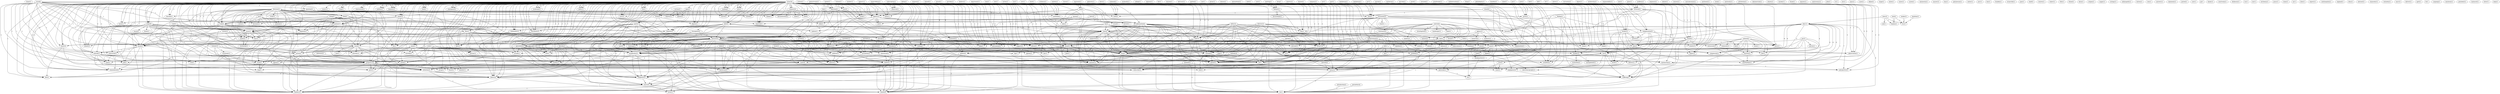 digraph G {
  home [ label="home(1)" ];
  decision [ label="decision(5)" ];
  put [ label="put(1)" ];
  someone [ label="someone(1)" ];
  study [ label="study(1)" ];
  cause [ label="cause(2)" ];
  week [ label="week(3)" ];
  becomes [ label="becomes(1)" ];
  protect [ label="protect(7)" ];
  death [ label="death(3)" ];
  notice [ label="notice(1)" ];
  owner [ label="owner(2)" ];
  prove [ label="prove(1)" ];
  disease [ label="disease(42)" ];
  litigation [ label="litigation(1)" ];
  cause [ label="cause(2)" ];
  flu [ label="flu(1)" ];
  duty [ label="duty(1)" ];
  case [ label="case(4)" ];
  help [ label="help(1)" ];
  property [ label="property(10)" ];
  establish [ label="establish(1)" ];
  attention [ label="attention(3)" ];
  track [ label="track(2)" ];
  came [ label="came(1)" ];
  trial [ label="trial(1)" ];
  illness [ label="illness(4)" ];
  lawsuit [ label="lawsuit(1)" ];
  avenue [ label="avenue(1)" ];
  pennsylvania [ label="pennsylvania(1)" ];
  emphasis [ label="emphasis(2)" ];
  causes [ label="causes(2)" ];
  damage [ label="damage(1)" ];
  way [ label="way(2)" ];
  shock [ label="shock(1)" ];
  found [ label="found(2)" ];
  liability [ label="liability(3)" ];
  spends [ label="spends(1)" ];
  volume [ label="volume(1)" ];
  number [ label="number(1)" ];
  worldwide [ label="worldwide(1)" ];
  lyme [ label="lyme(1)" ];
  open [ label="open(1)" ];
  county [ label="county(1)" ];
  compost [ label="compost(4)" ];
  mail [ label="mail(3)" ];
  hang [ label="hang(1)" ];
  victim [ label="victim(2)" ];
  treatment [ label="treatment(3)" ];
  part [ label="part(2)" ];
  address [ label="address(1)" ];
  became [ label="became(1)" ];
  represented [ label="represented(1)" ];
  harm [ label="harm(1)" ];
  elm [ label="elm(1)" ];
  information [ label="information(4)" ];
  publish [ label="publish(1)" ];
  hepatitis [ label="hepatitis(1)" ];
  type [ label="type(4)" ];
  spirochete [ label="spirochete(1)" ];
  biopsy [ label="biopsy(1)" ];
  infection [ label="infection(4)" ];
  cited [ label="cited(1)" ];
  date [ label="date(3)" ];
  firm [ label="firm(2)" ];
  address [ label="address(2)" ];
  owned [ label="owned(1)" ];
  community [ label="community(2)" ];
  body [ label="body(3)" ];
  borreliosis [ label="borreliosis(2)" ];
  emergence [ label="emergence(1)" ];
  tick [ label="tick(5)" ];
  invade [ label="invade(1)" ];
  none [ label="none(1)" ];
  advice [ label="advice(1)" ];
  spirochete [ label="spirochete(2)" ];
  compensation [ label="compensation(3)" ];
  involved [ label="involved(1)" ];
  need [ label="need(1)" ];
  judge [ label="judge(8)" ];
  virus [ label="virus(2)" ];
  course [ label="course(1)" ];
  make [ label="make(1)" ];
  issue [ label="issue(5)" ];
  support [ label="support(2)" ];
  syndrome [ label="syndrome(1)" ];
  degree [ label="degree(1)" ];
  worker [ label="worker(3)" ];
  bladder [ label="bladder(3)" ];
  visited [ label="visited(1)" ];
  rail [ label="rail(2)" ];
  safety [ label="safety(1)" ];
  neuro [ label="neuro(1)" ];
  includes [ label="includes(2)" ];
  year [ label="year(5)" ];
  mcg [ label="mcg(1)" ];
  thinks [ label="thinks(1)" ];
  brenner [ label="brenner(2)" ];
  list [ label="list(1)" ];
  example [ label="example(1)" ];
  patient [ label="patient(2)" ];
  yard [ label="yard(1)" ];
  disputes [ label="disputes(1)" ];
  insect [ label="insect(3)" ];
  country [ label="country(1)" ];
  avoid [ label="avoid(1)" ];
  reported [ label="reported(1)" ];
  article [ label="article(3)" ];
  sister [ label="sister(1)" ];
  mcg [ label="mcg(1)" ];
  law [ label="law(3)" ];
  mailing [ label="mailing(1)" ];
  listserv [ label="listserv(3)" ];
  abbreviation [ label="abbreviation(1)" ];
  give [ label="give(1)" ];
  urol [ label="urol(1)" ];
  submit [ label="submit(2)" ];
  dysfunction [ label="dysfunction(5)" ];
  burgdorferi [ label="burgdorferi(3)" ];
  perspective [ label="perspective(1)" ];
  railroad [ label="railroad(7)" ];
  remembered [ label="remembered(1)" ];
  jod [ label="jod(1)" ];
  lamont [ label="lamont(1)" ];
  yy [ label="yy(2)" ];
  language [ label="language(1)" ];
  variety [ label="variety(1)" ];
  memo [ label="memo(3)" ];
  diagnosis [ label="diagnosis(3)" ];
  source [ label="source(5)" ];
  partner [ label="partner(1)" ];
  cautioned [ label="cautioned(1)" ];
  observed [ label="observed(1)" ];
  vol [ label="vol(1)" ];
  tract [ label="tract(3)" ];
  prevention [ label="prevention(3)" ];
  health [ label="health(9)" ];
  back [ label="back(2)" ];
  bite [ label="bite(2)" ];
  heap [ label="heap(2)" ];
  voiding [ label="voiding(1)" ];
  appears [ label="appears(1)" ];
  hyperreflexia [ label="hyperreflexia(1)" ];
  director [ label="director(2)" ];
  subscription [ label="subscription(1)" ];
  killing [ label="killing(1)" ];
  response [ label="response(1)" ];
  vi [ label="vi(1)" ];
  name [ label="name(4)" ];
  bacterium [ label="bacterium(2)" ];
  donnell [ label="donnell(1)" ];
  opinion [ label="opinion(1)" ];
  express [ label="express(1)" ];
  editor [ label="editor(3)" ];
  pcmail [ label="pcmail(1)" ];
  provides [ label="provides(1)" ];
  beehive [ label="beehive(1)" ];
  department [ label="department(1)" ];
  lyme [ label="lyme(3)" ];
  deal [ label="deal(1)" ];
  site [ label="site(1)" ];
  invites [ label="invites(1)" ];
  news [ label="news(3)" ];
  edu [ label="edu(11)" ];
  jml [ label="jml(1)" ];
  virginia [ label="virginia(1)" ];
  uva [ label="uva(1)" ];
  inc [ label="inc(1)" ];
  section [ label="section(3)" ];
  orst [ label="orst(1)" ];
  claim [ label="claim(1)" ];
  documentation [ label="documentation(1)" ];
  draft [ label="draft(1)" ];
  call [ label="call(2)" ];
  evidence [ label="evidence(1)" ];
  bulletin [ label="bulletin(1)" ];
  threat [ label="threat(1)" ];
  represent [ label="represent(1)" ];
  sphincter [ label="sphincter(1)" ];
  fever [ label="fever(1)" ];
  subscribe [ label="subscribe(3)" ];
  sickened [ label="sickened(1)" ];
  ecohealth [ label="ecohealth(1)" ];
  pay [ label="pay(2)" ];
  patron [ label="patron(1)" ];
  pain [ label="pain(2)" ];
  reaction [ label="reaction(2)" ];
  bee [ label="bee(1)" ];
  addition [ label="addition(2)" ];
  suffering [ label="suffering(1)" ];
  compensate [ label="compensate(1)" ];
  quadriplegia [ label="quadriplegia(1)" ];
  college [ label="college(1)" ];
  migrans [ label="migrans(1)" ];
  circulation [ label="circulation(2)" ];
  series [ label="series(3)" ];
  fire [ label="fire(1)" ];
  enzyme [ label="enzyme(1)" ];
  detrusor [ label="detrusor(3)" ];
  ldu [ label="ldu(2)" ];
  spotted [ label="spotted(1)" ];
  finding [ label="finding(1)" ];
  didn [ label="didn(1)" ];
  result [ label="result(1)" ];
  negligence [ label="negligence(3)" ];
  use [ label="use(1)" ];
  jersey [ label="jersey(1)" ];
  ward [ label="ward(6)" ];
  question [ label="question(5)" ];
  contracted [ label="contracted(1)" ];
  job [ label="job(2)" ];
  release [ label="release(1)" ];
  intermittent [ label="intermittent(1)" ];
  setel [ label="setel(1)" ];
  agency [ label="agency(2)" ];
  research [ label="research(2)" ];
  charge [ label="charge(1)" ];
  conducts [ label="conducts(1)" ];
  prevent [ label="prevent(1)" ];
  tracking [ label="tracking(1)" ];
  rash [ label="rash(1)" ];
  bug [ label="bug(2)" ];
  lyme [ label="lyme(29)" ];
  meeting [ label="meeting(1)" ];
  drug [ label="drug(1)" ];
  america [ label="america(1)" ];
  blamed [ label="blamed(1)" ];
  company [ label="company(2)" ];
  fax [ label="fax(5)" ];
  page [ label="page(1)" ];
  eye [ label="eye(1)" ];
  habitat [ label="habitat(1)" ];
  malpractice [ label="malpractice(1)" ];
  care [ label="care(3)" ];
  cover [ label="cover(1)" ];
  past [ label="past(1)" ];
  berkleman [ label="berkleman(1)" ];
  berkelman [ label="berkelman(1)" ];
  pcr [ label="pcr(1)" ];
  ruling [ label="ruling(2)" ];
  warning [ label="warning(1)" ];
  attorney [ label="attorney(1)" ];
  wrote [ label="wrote(1)" ];
  gave [ label="gave(1)" ];
  resurgence [ label="resurgence(3)" ];
  system [ label="system(2)" ];
  challenge [ label="challenge(1)" ];
  nation [ label="nation(1)" ];
  anyone [ label="anyone(1)" ];
  barbecue [ label="barbecue(1)" ];
  microbe [ label="microbe(1)" ];
  control [ label="control(4)" ];
  resistance [ label="resistance(3)" ];
  cholera [ label="cholera(2)" ];
  malaria [ label="malaria(2)" ];
  hamburger [ label="hamburger(1)" ];
  tuberculosis [ label="tuberculosis(1)" ];
  meat [ label="meat(1)" ];
  investigation [ label="investigation(1)" ];
  problem [ label="problem(2)" ];
  proof [ label="proof(1)" ];
  revealed [ label="revealed(1)" ];
  line [ label="line(1)" ];
  commuter [ label="commuter(1)" ];
  proofreader [ label="proofreader(1)" ];
  catheterization [ label="catheterization(1)" ];
  lord [ label="lord(2)" ];
  thing [ label="thing(1)" ];
  association [ label="association(3)" ];
  spokeswoman [ label="spokeswoman(3)" ];
  treat [ label="treat(1)" ];
  acre [ label="acre(2)" ];
  member [ label="member(1)" ];
  group [ label="group(1)" ];
  board [ label="board(1)" ];
  youth [ label="youth(1)" ];
  check [ label="check(1)" ];
  pesticide [ label="pesticide(2)" ];
  organization [ label="organization(1)" ];
  coast [ label="coast(1)" ];
  philadelphia [ label="philadelphia(1)" ];
  repellent [ label="repellent(1)" ];
  appeal [ label="appeal(1)" ];
  headline [ label="headline(1)" ];
  mine [ label="mine(1)" ];
  morse [ label="morse(2)" ];
  ccmail [ label="ccmail(1)" ];
  asks [ label="asks(1)" ];
  jan [ label="jan(1)" ];
  park [ label="park(1)" ];
  blot [ label="blot(1)" ];
  kill [ label="kill(1)" ];
  dr [ label="dr(1)" ];
  allows [ label="allows(1)" ];
  recreation [ label="recreation(1)" ];
  deputy [ label="deputy(1)" ];
  ordered [ label="ordered(2)" ];
  state [ label="state(1)" ];
  restaurant [ label="restaurant(2)" ];
  escherichia [ label="escherichia(1)" ];
  century [ label="century(2)" ];
  responsibility [ label="responsibility(1)" ];
  terry [ label="terry(2)" ];
  morset [ label="morset(1)" ];
  morbidity [ label="morbidity(2)" ];
  ld [ label="ld(4)" ];
  announced [ label="announced(1)" ];
  feature [ label="feature(1)" ];
  katz [ label="katz(1)" ];
  pines [ label="pines(1)" ];
  wall [ label="wall(2)" ];
  process [ label="process(1)" ];
  areflexia [ label="areflexia(1)" ];
  index [ label="index(2)" ];
  mortality [ label="mortality(2)" ];
  sequence [ label="sequence(1)" ];
  debate [ label="debate(1)" ];
  concern [ label="concern(1)" ];
  threw [ label="threw(1)" ];
  award [ label="award(1)" ];
  borrelia [ label="borrelia(1)" ];
  convalescence [ label="convalescence(1)" ];
  northwest [ label="northwest(1)" ];
  plan [ label="plan(1)" ];
  day [ label="day(1)" ];
  top [ label="top(1)" ];
  update [ label="update(1)" ];
  agenda [ label="agenda(1)" ];
  update [ label="update(4)" ];
  work [ label="work(1)" ];
  university [ label="university(1)" ];
  attribution [ label="attribution(1)" ];
  demonstrate [ label="demonstrate(1)" ];
  atlanta [ label="atlanta(1)" ];
  mackey [ label="mackey(1)" ];
  thank [ label="thank(1)" ];
  equator [ label="equator(1)" ];
  management [ label="management(1)" ];
  evaluation [ label="evaluation(2)" ];
  gabriel [ label="gabriel(1)" ];
  began [ label="began(1)" ];
  sued [ label="sued(1)" ];
  headquarters [ label="headquarters(1)" ];
  co [ label="co(1)" ];
  test [ label="test(4)" ];
  bull [ label="bull(1)" ];
  detects [ label="detects(1)" ];
  controversy [ label="controversy(1)" ];
  ruth [ label="ruth(2)" ];
  contribute [ label="contribute(2)" ];
  john [ label="john(1)" ];
  iv [ label="iv(1)" ];
  antibody [ label="antibody(4)" ];
  hiv [ label="hiv(1)" ];
  dyssynergia [ label="dyssynergia(1)" ];
  electromyography [ label="electromyography(1)" ];
  kass [ label="kass(2)" ];
  carol [ label="carol(1)" ];
  rent [ label="rent(1)" ];
  cdc [ label="cdc(8)" ];
  elkind [ label="elkind(1)" ];
  upi [ label="upi(1)" ];
  york [ label="york(4)" ];
  shape [ label="shape(1)" ];
  berle [ label="berle(1)" ];
  raises [ label="raises(1)" ];
  jargon [ label="jargon(2)" ];
  send [ label="send(3)" ];
  carole [ label="carole(1)" ];
  minnesota [ label="minnesota(1)" ];
  maurer [ label="maurer(2)" ];
  dna [ label="dna(1)" ];
  polymerase [ label="polymerase(1)" ];
  center [ label="center(1)" ];
  jury [ label="jury(1)" ];
  box [ label="box(1)" ];
  reference [ label="reference(2)" ];
  franklin [ label="franklin(1)" ];
  evansville [ label="evansville(1)" ];
  jane [ label="jane(1)" ];
  chief [ label="chief(2)" ];
  resolve [ label="resolve(1)" ];
  ed [ label="ed(1)" ];
  op [ label="op(1)" ];
  robert [ label="robert(1)" ];
  title [ label="title(1)" ];
  friend [ label="friend(1)" ];
  flynn [ label="flynn(1)" ];
  oregon [ label="oregon(1)" ];
  supply [ label="supply(1)" ];
  urology [ label="urology(1)" ];
  introduction [ label="introduction(2)" ];
  sender [ label="sender(2)" ];
  indianapolis [ label="indianapolis(1)" ];
  boston [ label="boston(1)" ];
  com [ label="com(1)" ];
  journal [ label="journal(3)" ];
  network [ label="network(2)" ];
  street [ label="street(2)" ];
  answers [ label="answers(1)" ];
  damminix [ label="damminix(1)" ];
  summer [ label="summer(2)" ];
  vacationer [ label="vacationer(1)" ];
  lymenet [ label="lymenet(2)" ];
  posted [ label="posted(1)" ];
  report [ label="report(2)" ];
  newsletter [ label="newsletter(4)" ];
  saw [ label="saw(1)" ];
  pj [ label="pj(1)" ];
  family [ label="family(1)" ];
  courtroom [ label="courtroom(1)" ];
  dickinson [ label="dickinson(1)" ];
  ira [ label="ira(1)" ];
  ear [ label="ear(1)" ];
  erythema [ label="erythema(1)" ];
  grass [ label="grass(1)" ];
  chain [ label="chain(1)" ];
  ny [ label="ny(1)" ];
  latin [ label="latin(1)" ];
  reports [ label="reports(1)" ];
  southampton [ label="southampton(1)" ];
  england [ label="england(1)" ];
  jonathan [ label="jonathan(1)" ];
  island [ label="island(4)" ];
  elisa [ label="elisa(1)" ];
  internet [ label="internet(2)" ];
  chancellor [ label="chancellor(1)" ];
  columbia [ label="columbia(1)" ];
  marc [ label="marc(3)" ];
  gabriel [ label="gabriel(1)" ];
  district [ label="district(1)" ];
  april [ label="april(1)" ];
  tb [ label="tb(1)" ];
  camping [ label="camping(1)" ];
  mountain [ label="mountain(1)" ];
  president [ label="president(1)" ];
  backyard [ label="backyard(1)" ];
  lister [ label="lister(1)" ];
  keep [ label="keep(1)" ];
  york [ label="york(1)" ];
  decision -> put [ label="1" ];
  decision -> someone [ label="1" ];
  decision -> study [ label="1" ];
  decision -> cause [ label="1" ];
  decision -> week [ label="2" ];
  decision -> becomes [ label="1" ];
  decision -> protect [ label="3" ];
  decision -> death [ label="1" ];
  decision -> notice [ label="1" ];
  decision -> owner [ label="1" ];
  decision -> prove [ label="1" ];
  decision -> disease [ label="3" ];
  decision -> litigation [ label="1" ];
  decision -> cause [ label="1" ];
  decision -> flu [ label="1" ];
  decision -> duty [ label="1" ];
  decision -> case [ label="1" ];
  decision -> help [ label="1" ];
  decision -> property [ label="3" ];
  decision -> establish [ label="1" ];
  decision -> attention [ label="1" ];
  decision -> track [ label="1" ];
  decision -> came [ label="1" ];
  decision -> trial [ label="1" ];
  decision -> illness [ label="1" ];
  decision -> lawsuit [ label="1" ];
  put -> someone [ label="1" ];
  put -> becomes [ label="1" ];
  put -> protect [ label="1" ];
  put -> notice [ label="1" ];
  put -> disease [ label="1" ];
  put -> litigation [ label="1" ];
  put -> property [ label="1" ];
  put -> emphasis [ label="1" ];
  causes -> damage [ label="1" ];
  causes -> way [ label="1" ];
  causes -> shock [ label="1" ];
  causes -> found [ label="1" ];
  causes -> liability [ label="1" ];
  cause -> damage [ label="1" ];
  cause -> death [ label="3" ];
  cause -> way [ label="1" ];
  cause -> disease [ label="1" ];
  cause -> worldwide [ label="2" ];
  cause -> found [ label="1" ];
  cause -> illness [ label="2" ];
  cause -> liability [ label="1" ];
  lyme -> open [ label="1" ];
  lyme -> county [ label="2" ];
  lyme -> compost [ label="2" ];
  lyme -> week [ label="1" ];
  lyme -> mail [ label="1" ];
  lyme -> hang [ label="1" ];
  lyme -> damage [ label="2" ];
  lyme -> victim [ label="2" ];
  lyme -> treatment [ label="8" ];
  lyme -> part [ label="1" ];
  lyme -> address [ label="1" ];
  lyme -> became [ label="1" ];
  lyme -> represented [ label="1" ];
  lyme -> harm [ label="1" ];
  lyme -> elm [ label="2" ];
  lyme -> protect [ label="3" ];
  lyme -> death [ label="1" ];
  lyme -> information [ label="2" ];
  lyme -> way [ label="2" ];
  lyme -> publish [ label="6" ];
  lyme -> hepatitis [ label="1" ];
  lyme -> type [ label="2" ];
  lyme -> spirochete [ label="3" ];
  lyme -> biopsy [ label="1" ];
  lyme -> infection [ label="3" ];
  lyme -> cited [ label="1" ];
  lyme -> owner [ label="1" ];
  lyme -> date [ label="2" ];
  lyme -> firm [ label="1" ];
  lyme -> address [ label="1" ];
  lyme -> owned [ label="1" ];
  lyme -> community [ label="1" ];
  lyme -> body [ label="2" ];
  lyme -> borreliosis [ label="1" ];
  lyme -> emergence [ label="1" ];
  lyme -> tick [ label="2" ];
  lyme -> prove [ label="1" ];
  lyme -> disease [ label="27" ];
  lyme -> invade [ label="1" ];
  lyme -> none [ label="1" ];
  lyme -> advice [ label="2" ];
  lyme -> shock [ label="1" ];
  lyme -> spirochete [ label="3" ];
  lyme -> compensation [ label="1" ];
  lyme -> involved [ label="1" ];
  lyme -> need [ label="1" ];
  lyme -> judge [ label="1" ];
  lyme -> virus [ label="1" ];
  lyme -> cause [ label="3" ];
  lyme -> course [ label="1" ];
  lyme -> make [ label="1" ];
  lyme -> issue [ label="2" ];
  lyme -> support [ label="4" ];
  lyme -> syndrome [ label="1" ];
  lyme -> degree [ label="1" ];
  lyme -> worker [ label="1" ];
  lyme -> bladder [ label="2" ];
  lyme -> visited [ label="1" ];
  lyme -> rail [ label="1" ];
  lyme -> safety [ label="1" ];
  lyme -> neuro [ label="1" ];
  lyme -> includes [ label="2" ];
  lyme -> flu [ label="1" ];
  lyme -> year [ label="1" ];
  lyme -> mcg [ label="3" ];
  lyme -> thinks [ label="1" ];
  lyme -> brenner [ label="2" ];
  lyme -> list [ label="2" ];
  lyme -> duty [ label="1" ];
  lyme -> example [ label="2" ];
  lyme -> patient [ label="1" ];
  lyme -> yard [ label="1" ];
  lyme -> disputes [ label="1" ];
  lyme -> insect [ label="1" ];
  lyme -> case [ label="1" ];
  lyme -> country [ label="1" ];
  lyme -> found [ label="3" ];
  lyme -> avoid [ label="1" ];
  lyme -> help [ label="1" ];
  lyme -> reported [ label="1" ];
  lyme -> article [ label="1" ];
  lyme -> property [ label="4" ];
  lyme -> sister [ label="1" ];
  lyme -> mcg [ label="3" ];
  lyme -> law [ label="1" ];
  lyme -> mailing [ label="2" ];
  lyme -> listserv [ label="2" ];
  lyme -> abbreviation [ label="1" ];
  lyme -> give [ label="2" ];
  lyme -> urol [ label="1" ];
  lyme -> submit [ label="1" ];
  lyme -> dysfunction [ label="3" ];
  lyme -> burgdorferi [ label="2" ];
  lyme -> perspective [ label="2" ];
  lyme -> railroad [ label="1" ];
  lyme -> remembered [ label="1" ];
  lyme -> jod [ label="2" ];
  lyme -> establish [ label="1" ];
  lyme -> lamont [ label="2" ];
  lyme -> yy [ label="2" ];
  lyme -> language [ label="1" ];
  lyme -> attention [ label="2" ];
  lyme -> variety [ label="1" ];
  lyme -> memo [ label="2" ];
  lyme -> diagnosis [ label="9" ];
  lyme -> source [ label="2" ];
  lyme -> partner [ label="1" ];
  lyme -> cautioned [ label="1" ];
  lyme -> observed [ label="1" ];
  lyme -> vol [ label="3" ];
  lyme -> illness [ label="2" ];
  lyme -> tract [ label="1" ];
  lyme -> liability [ label="2" ];
  lyme -> prevention [ label="2" ];
  lyme -> health [ label="9" ];
  lyme -> back [ label="1" ];
  lyme -> bite [ label="1" ];
  lyme -> heap [ label="1" ];
  lyme -> voiding [ label="1" ];
  lyme -> lawsuit [ label="1" ];
  director -> elm [ label="1" ];
  director -> type [ label="1" ];
  director -> body [ label="1" ];
  director -> mcg [ label="1" ];
  director -> brenner [ label="1" ];
  director -> example [ label="1" ];
  director -> mcg [ label="1" ];
  director -> listserv [ label="1" ];
  director -> jod [ label="1" ];
  director -> lamont [ label="1" ];
  director -> yy [ label="1" ];
  director -> memo [ label="1" ];
  director -> vol [ label="1" ];
  vi -> burgdorferi [ label="1" ];
  vi -> name [ label="1" ];
  vi -> bacterium [ label="1" ];
  open -> victim [ label="1" ];
  open -> opinion [ label="1" ];
  open -> property [ label="1" ];
  open -> express [ label="1" ];
  open -> illness [ label="1" ];
  editor -> elm [ label="2" ];
  editor -> type [ label="2" ];
  editor -> body [ label="2" ];
  editor -> issue [ label="2" ];
  editor -> mcg [ label="2" ];
  editor -> brenner [ label="2" ];
  editor -> example [ label="2" ];
  editor -> mcg [ label="2" ];
  editor -> listserv [ label="2" ];
  editor -> jod [ label="2" ];
  editor -> lamont [ label="2" ];
  editor -> yy [ label="2" ];
  editor -> memo [ label="2" ];
  editor -> vol [ label="2" ];
  lyme -> compost [ label="2" ];
  lyme -> week [ label="1" ];
  lyme -> mail [ label="1" ];
  lyme -> hang [ label="1" ];
  lyme -> damage [ label="2" ];
  lyme -> victim [ label="2" ];
  lyme -> treatment [ label="8" ];
  lyme -> part [ label="1" ];
  lyme -> address [ label="1" ];
  lyme -> became [ label="1" ];
  lyme -> represented [ label="1" ];
  lyme -> harm [ label="1" ];
  lyme -> elm [ label="2" ];
  lyme -> protect [ label="3" ];
  lyme -> death [ label="1" ];
  lyme -> information [ label="2" ];
  lyme -> way [ label="2" ];
  lyme -> publish [ label="6" ];
  lyme -> hepatitis [ label="1" ];
  lyme -> type [ label="2" ];
  lyme -> spirochete [ label="3" ];
  lyme -> biopsy [ label="1" ];
  lyme -> infection [ label="3" ];
  lyme -> cited [ label="1" ];
  lyme -> owner [ label="1" ];
  lyme -> date [ label="2" ];
  lyme -> firm [ label="1" ];
  lyme -> address [ label="1" ];
  lyme -> owned [ label="1" ];
  lyme -> community [ label="1" ];
  lyme -> body [ label="2" ];
  lyme -> borreliosis [ label="1" ];
  lyme -> emergence [ label="1" ];
  lyme -> tick [ label="2" ];
  lyme -> prove [ label="1" ];
  lyme -> disease [ label="27" ];
  lyme -> invade [ label="1" ];
  lyme -> none [ label="1" ];
  lyme -> advice [ label="2" ];
  lyme -> shock [ label="1" ];
  lyme -> spirochete [ label="3" ];
  lyme -> compensation [ label="1" ];
  lyme -> involved [ label="1" ];
  lyme -> need [ label="1" ];
  lyme -> judge [ label="1" ];
  lyme -> virus [ label="1" ];
  lyme -> cause [ label="3" ];
  lyme -> course [ label="1" ];
  lyme -> make [ label="1" ];
  lyme -> issue [ label="2" ];
  lyme -> support [ label="4" ];
  lyme -> syndrome [ label="1" ];
  lyme -> degree [ label="1" ];
  lyme -> worker [ label="1" ];
  lyme -> bladder [ label="2" ];
  lyme -> visited [ label="1" ];
  lyme -> rail [ label="1" ];
  lyme -> safety [ label="1" ];
  lyme -> neuro [ label="1" ];
  lyme -> includes [ label="2" ];
  lyme -> flu [ label="1" ];
  lyme -> year [ label="1" ];
  lyme -> mcg [ label="3" ];
  lyme -> thinks [ label="1" ];
  lyme -> brenner [ label="2" ];
  lyme -> list [ label="2" ];
  lyme -> duty [ label="1" ];
  lyme -> example [ label="2" ];
  lyme -> patient [ label="1" ];
  lyme -> yard [ label="1" ];
  lyme -> disputes [ label="1" ];
  lyme -> insect [ label="1" ];
  lyme -> case [ label="1" ];
  lyme -> country [ label="1" ];
  lyme -> found [ label="3" ];
  lyme -> avoid [ label="1" ];
  lyme -> help [ label="1" ];
  lyme -> reported [ label="1" ];
  lyme -> article [ label="1" ];
  lyme -> property [ label="4" ];
  lyme -> sister [ label="1" ];
  lyme -> mcg [ label="3" ];
  lyme -> law [ label="1" ];
  lyme -> mailing [ label="2" ];
  lyme -> listserv [ label="2" ];
  lyme -> abbreviation [ label="1" ];
  lyme -> give [ label="2" ];
  lyme -> urol [ label="1" ];
  lyme -> submit [ label="1" ];
  lyme -> dysfunction [ label="3" ];
  lyme -> burgdorferi [ label="2" ];
  lyme -> perspective [ label="2" ];
  lyme -> railroad [ label="1" ];
  lyme -> remembered [ label="1" ];
  lyme -> jod [ label="2" ];
  lyme -> establish [ label="1" ];
  lyme -> lamont [ label="2" ];
  lyme -> yy [ label="2" ];
  lyme -> language [ label="1" ];
  lyme -> attention [ label="2" ];
  lyme -> variety [ label="1" ];
  lyme -> memo [ label="2" ];
  lyme -> diagnosis [ label="9" ];
  lyme -> source [ label="2" ];
  lyme -> partner [ label="1" ];
  lyme -> cautioned [ label="1" ];
  lyme -> observed [ label="1" ];
  lyme -> vol [ label="3" ];
  lyme -> illness [ label="2" ];
  lyme -> tract [ label="1" ];
  lyme -> liability [ label="2" ];
  lyme -> prevention [ label="2" ];
  lyme -> health [ label="9" ];
  lyme -> back [ label="1" ];
  lyme -> bite [ label="1" ];
  lyme -> heap [ label="1" ];
  lyme -> voiding [ label="1" ];
  lyme -> lawsuit [ label="1" ];
  news -> edu [ label="1" ];
  news -> jml [ label="1" ];
  news -> virginia [ label="1" ];
  news -> uva [ label="1" ];
  section -> opinion [ label="2" ];
  section -> express [ label="2" ];
  compost -> became [ label="2" ];
  compost -> thinks [ label="2" ];
  compost -> claim [ label="1" ];
  compost -> yard [ label="2" ];
  compost -> documentation [ label="1" ];
  compost -> back [ label="3" ];
  compost -> heap [ label="3" ];
  week -> becomes [ label="1" ];
  week -> protect [ label="1" ];
  week -> notice [ label="1" ];
  week -> disease [ label="1" ];
  week -> litigation [ label="1" ];
  week -> case [ label="1" ];
  week -> reported [ label="1" ];
  week -> property [ label="1" ];
  week -> track [ label="1" ];
  week -> trial [ label="1" ];
  mail -> address [ label="1" ];
  mail -> information [ label="1" ];
  mail -> address [ label="1" ];
  mail -> mcg [ label="1" ];
  mail -> mcg [ label="1" ];
  mail -> vol [ label="1" ];
  mail -> call [ label="1" ];
  edu -> elm [ label="4" ];
  edu -> type [ label="7" ];
  edu -> body [ label="7" ];
  edu -> issue [ label="4" ];
  edu -> mcg [ label="6" ];
  edu -> brenner [ label="4" ];
  edu -> example [ label="4" ];
  edu -> mcg [ label="6" ];
  edu -> listserv [ label="7" ];
  edu -> jod [ label="4" ];
  edu -> lamont [ label="4" ];
  edu -> yy [ label="4" ];
  edu -> subscribe [ label="1" ];
  edu -> memo [ label="7" ];
  edu -> vol [ label="5" ];
  victim -> harm [ label="1" ];
  victim -> degree [ label="1" ];
  victim -> disputes [ label="1" ];
  victim -> illness [ label="1" ];
  treatment -> advice [ label="1" ];
  treatment -> support [ label="1" ];
  treatment -> source [ label="1" ];
  treatment -> health [ label="1" ];
  pay -> patron [ label="1" ];
  pay -> pain [ label="1" ];
  pay -> reaction [ label="1" ];
  pay -> bee [ label="1" ];
  pay -> addition [ label="1" ];
  pay -> suffering [ label="1" ];
  pay -> compensate [ label="1" ];
  pay -> quadriplegia [ label="1" ];
  part -> spirochete [ label="1" ];
  part -> community [ label="1" ];
  part -> borreliosis [ label="1" ];
  part -> invade [ label="1" ];
  part -> spirochete [ label="1" ];
  part -> neuro [ label="1" ];
  part -> includes [ label="1" ];
  part -> circulation [ label="1" ];
  part -> series [ label="1" ];
  part -> emphasis [ label="1" ];
  part -> health [ label="1" ];
  address -> information [ label="1" ];
  address -> disease [ label="1" ];
  address -> language [ label="1" ];
  address -> subscribe [ label="1" ];
  address -> call [ label="1" ];
  ldu -> address [ label="1" ];
  ldu -> disease [ label="1" ];
  ldu -> circulation [ label="1" ];
  ldu -> language [ label="1" ];
  finding -> protect [ label="1" ];
  finding -> didn [ label="1" ];
  finding -> pain [ label="1" ];
  finding -> result [ label="1" ];
  finding -> negligence [ label="1" ];
  finding -> suffering [ label="1" ];
  ward -> protect [ label="1" ];
  ward -> question [ label="1" ];
  ward -> didn [ label="1" ];
  ward -> owned [ label="1" ];
  ward -> prove [ label="1" ];
  ward -> disease [ label="3" ];
  ward -> none [ label="1" ];
  ward -> involved [ label="1" ];
  ward -> disputes [ label="1" ];
  ward -> case [ label="3" ];
  ward -> found [ label="2" ];
  ward -> property [ label="1" ];
  ward -> railroad [ label="2" ];
  ward -> remembered [ label="1" ];
  ward -> contracted [ label="1" ];
  ward -> track [ label="1" ];
  ward -> job [ label="1" ];
  ward -> came [ label="1" ];
  ward -> trial [ label="1" ];
  ward -> negligence [ label="1" ];
  ward -> lawsuit [ label="1" ];
  agency -> research [ label="1" ];
  agency -> disease [ label="1" ];
  agency -> charge [ label="1" ];
  agency -> conducts [ label="1" ];
  agency -> prevent [ label="1" ];
  agency -> tracking [ label="1" ];
  protect -> death [ label="1" ];
  protect -> disease [ label="3" ];
  protect -> litigation [ label="2" ];
  protect -> cause [ label="1" ];
  protect -> flu [ label="1" ];
  protect -> attention [ label="1" ];
  protect -> bug [ label="1" ];
  protect -> illness [ label="1" ];
  death -> worldwide [ label="2" ];
  lyme -> information [ label="2" ];
  lyme -> way [ label="2" ];
  lyme -> publish [ label="6" ];
  lyme -> hepatitis [ label="1" ];
  lyme -> type [ label="2" ];
  lyme -> spirochete [ label="3" ];
  lyme -> biopsy [ label="1" ];
  lyme -> infection [ label="3" ];
  lyme -> cited [ label="1" ];
  lyme -> owner [ label="1" ];
  lyme -> date [ label="2" ];
  lyme -> firm [ label="1" ];
  lyme -> address [ label="1" ];
  lyme -> owned [ label="1" ];
  lyme -> community [ label="1" ];
  lyme -> body [ label="2" ];
  lyme -> borreliosis [ label="1" ];
  lyme -> emergence [ label="1" ];
  lyme -> tick [ label="2" ];
  lyme -> prove [ label="1" ];
  lyme -> disease [ label="27" ];
  lyme -> invade [ label="1" ];
  lyme -> none [ label="1" ];
  lyme -> advice [ label="2" ];
  lyme -> shock [ label="1" ];
  lyme -> spirochete [ label="3" ];
  lyme -> compensation [ label="1" ];
  lyme -> involved [ label="1" ];
  lyme -> need [ label="1" ];
  lyme -> judge [ label="1" ];
  lyme -> virus [ label="1" ];
  lyme -> cause [ label="3" ];
  lyme -> course [ label="1" ];
  lyme -> make [ label="1" ];
  lyme -> issue [ label="2" ];
  lyme -> support [ label="4" ];
  lyme -> syndrome [ label="1" ];
  lyme -> degree [ label="1" ];
  lyme -> worker [ label="1" ];
  lyme -> bladder [ label="2" ];
  lyme -> visited [ label="1" ];
  lyme -> rail [ label="1" ];
  lyme -> safety [ label="1" ];
  lyme -> neuro [ label="1" ];
  lyme -> includes [ label="2" ];
  lyme -> flu [ label="1" ];
  lyme -> year [ label="1" ];
  lyme -> mcg [ label="3" ];
  lyme -> thinks [ label="1" ];
  lyme -> brenner [ label="2" ];
  lyme -> list [ label="2" ];
  lyme -> duty [ label="1" ];
  lyme -> example [ label="2" ];
  lyme -> patient [ label="1" ];
  lyme -> yard [ label="1" ];
  lyme -> disputes [ label="1" ];
  lyme -> insect [ label="1" ];
  lyme -> case [ label="1" ];
  lyme -> country [ label="1" ];
  lyme -> found [ label="3" ];
  lyme -> avoid [ label="1" ];
  lyme -> help [ label="1" ];
  lyme -> reported [ label="1" ];
  lyme -> article [ label="1" ];
  lyme -> property [ label="4" ];
  lyme -> sister [ label="1" ];
  lyme -> mcg [ label="3" ];
  lyme -> law [ label="1" ];
  lyme -> mailing [ label="2" ];
  lyme -> listserv [ label="2" ];
  lyme -> abbreviation [ label="1" ];
  lyme -> give [ label="2" ];
  lyme -> urol [ label="1" ];
  lyme -> submit [ label="1" ];
  lyme -> dysfunction [ label="3" ];
  lyme -> burgdorferi [ label="2" ];
  lyme -> perspective [ label="2" ];
  lyme -> railroad [ label="1" ];
  lyme -> remembered [ label="1" ];
  lyme -> jod [ label="2" ];
  lyme -> establish [ label="1" ];
  lyme -> lamont [ label="2" ];
  lyme -> yy [ label="2" ];
  lyme -> language [ label="1" ];
  lyme -> attention [ label="2" ];
  lyme -> variety [ label="1" ];
  lyme -> memo [ label="2" ];
  lyme -> diagnosis [ label="9" ];
  lyme -> source [ label="2" ];
  lyme -> partner [ label="1" ];
  lyme -> cautioned [ label="1" ];
  lyme -> observed [ label="1" ];
  lyme -> vol [ label="3" ];
  lyme -> illness [ label="2" ];
  lyme -> tract [ label="1" ];
  lyme -> liability [ label="2" ];
  lyme -> prevention [ label="2" ];
  lyme -> health [ label="9" ];
  lyme -> back [ label="1" ];
  lyme -> bite [ label="1" ];
  lyme -> heap [ label="1" ];
  lyme -> voiding [ label="1" ];
  lyme -> lawsuit [ label="1" ];
  information -> type [ label="1" ];
  information -> body [ label="1" ];
  information -> disease [ label="1" ];
  information -> advice [ label="1" ];
  information -> issue [ label="1" ];
  information -> support [ label="1" ];
  information -> mcg [ label="1" ];
  information -> brenner [ label="1" ];
  information -> example [ label="1" ];
  information -> mcg [ label="1" ];
  information -> listserv [ label="1" ];
  information -> jod [ label="1" ];
  information -> lamont [ label="1" ];
  information -> yy [ label="1" ];
  information -> memo [ label="1" ];
  information -> diagnosis [ label="1" ];
  information -> source [ label="1" ];
  information -> vol [ label="1" ];
  information -> prevention [ label="1" ];
  way -> liability [ label="1" ];
  fax -> type [ label="3" ];
  fax -> body [ label="3" ];
  fax -> issue [ label="1" ];
  fax -> year [ label="1" ];
  fax -> mcg [ label="1" ];
  fax -> brenner [ label="1" ];
  fax -> example [ label="1" ];
  fax -> mcg [ label="1" ];
  fax -> listserv [ label="3" ];
  fax -> page [ label="1" ];
  fax -> jod [ label="1" ];
  fax -> lamont [ label="1" ];
  fax -> yy [ label="1" ];
  fax -> subscribe [ label="1" ];
  fax -> memo [ label="3" ];
  fax -> vol [ label="1" ];
  question -> tick [ label="1" ];
  question -> visited [ label="1" ];
  question -> thinks [ label="1" ];
  question -> yard [ label="1" ];
  question -> avoid [ label="1" ];
  question -> sister [ label="1" ];
  question -> habitat [ label="1" ];
  question -> cautioned [ label="1" ];
  question -> negligence [ label="1" ];
  question -> back [ label="1" ];
  question -> heap [ label="1" ];
  type -> disease [ label="1" ];
  type -> malpractice [ label="1" ];
  type -> issue [ label="1" ];
  type -> mcg [ label="1" ];
  type -> brenner [ label="1" ];
  type -> example [ label="1" ];
  type -> mcg [ label="1" ];
  type -> care [ label="1" ];
  type -> jod [ label="1" ];
  type -> lamont [ label="1" ];
  type -> yy [ label="1" ];
  type -> subscribe [ label="1" ];
  type -> vol [ label="1" ];
  type -> cover [ label="1" ];
  spirochete -> biopsy [ label="1" ];
  spirochete -> invade [ label="1" ];
  spirochete -> urol [ label="1" ];
  spirochete -> burgdorferi [ label="1" ];
  spirochete -> bacterium [ label="1" ];
  spirochete -> variety [ label="1" ];
  infection -> disease [ label="1" ];
  infection -> shock [ label="1" ];
  infection -> spirochete [ label="1" ];
  infection -> virus [ label="1" ];
  infection -> bladder [ label="1" ];
  infection -> dysfunction [ label="1" ];
  infection -> diagnosis [ label="1" ];
  ruling -> firm [ label="1" ];
  ruling -> tick [ label="1" ];
  ruling -> disease [ label="1" ];
  ruling -> cause [ label="1" ];
  ruling -> warning [ label="1" ];
  ruling -> found [ label="1" ];
  ruling -> article [ label="1" ];
  ruling -> property [ label="1" ];
  ruling -> law [ label="1" ];
  ruling -> attorney [ label="1" ];
  ruling -> wrote [ label="1" ];
  owner -> tick [ label="1" ];
  owner -> disease [ label="1" ];
  owner -> cause [ label="1" ];
  owner -> flu [ label="1" ];
  owner -> attention [ label="1" ];
  owner -> gave [ label="1" ];
  owner -> illness [ label="1" ];
  date -> resurgence [ label="1" ];
  date -> system [ label="1" ];
  date -> disease [ label="2" ];
  date -> advice [ label="1" ];
  date -> support [ label="1" ];
  date -> care [ label="1" ];
  date -> challenge [ label="1" ];
  date -> nation [ label="1" ];
  date -> series [ label="1" ];
  date -> diagnosis [ label="1" ];
  date -> source [ label="1" ];
  date -> prevention [ label="1" ];
  date -> health [ label="1" ];
  firm -> disease [ label="1" ];
  firm -> rail [ label="1" ];
  firm -> warning [ label="1" ];
  firm -> duty [ label="1" ];
  firm -> help [ label="1" ];
  firm -> article [ label="1" ];
  firm -> establish [ label="1" ];
  firm -> liability [ label="1" ];
  firm -> wrote [ label="1" ];
  address -> disease [ label="1" ];
  address -> language [ label="1" ];
  address -> subscribe [ label="1" ];
  address -> call [ label="1" ];
  control -> resistance [ label="1" ];
  control -> disease [ label="2" ];
  control -> charge [ label="1" ];
  control -> cholera [ label="1" ];
  control -> malaria [ label="1" ];
  control -> hamburger [ label="1" ];
  control -> tuberculosis [ label="1" ];
  control -> meat [ label="1" ];
  control -> prevent [ label="1" ];
  control -> emphasis [ label="1" ];
  control -> investigation [ label="1" ];
  control -> prevention [ label="1" ];
  control -> tracking [ label="1" ];
  resistance -> disease [ label="1" ];
  resistance -> problem [ label="1" ];
  owned -> none [ label="1" ];
  owned -> line [ label="1" ];
  owned -> pain [ label="1" ];
  owned -> commuter [ label="1" ];
  owned -> remembered [ label="1" ];
  owned -> addition [ label="1" ];
  owned -> suffering [ label="1" ];
  owned -> compensate [ label="1" ];
  community -> disease [ label="1" ];
  community -> property [ label="1" ];
  community -> illness [ label="1" ];
  body -> issue [ label="1" ];
  body -> mcg [ label="1" ];
  body -> brenner [ label="1" ];
  body -> example [ label="1" ];
  body -> mcg [ label="1" ];
  body -> jod [ label="1" ];
  body -> lamont [ label="1" ];
  body -> yy [ label="1" ];
  body -> subscribe [ label="1" ];
  body -> vol [ label="1" ];
  lord -> virginia [ label="1" ];
  lord -> uva [ label="1" ];
  association -> spokeswoman [ label="1" ];
  association -> treat [ label="1" ];
  association -> tick [ label="1" ];
  association -> disease [ label="1" ];
  association -> acre [ label="1" ];
  association -> year [ label="1" ];
  association -> reported [ label="1" ];
  association -> member [ label="1" ];
  association -> group [ label="1" ];
  association -> board [ label="1" ];
  association -> youth [ label="1" ];
  association -> check [ label="1" ];
  association -> pesticide [ label="1" ];
  association -> organization [ label="1" ];
  association -> coast [ label="1" ];
  borreliosis -> invade [ label="1" ];
  borreliosis -> spirochete [ label="1" ];
  resurgence -> system [ label="2" ];
  resurgence -> disease [ label="2" ];
  resurgence -> care [ label="2" ];
  resurgence -> challenge [ label="2" ];
  resurgence -> nation [ label="2" ];
  resurgence -> health [ label="2" ];
  spokeswoman -> repellent [ label="1" ];
  spokeswoman -> insect [ label="1" ];
  spokeswoman -> railroad [ label="2" ];
  spokeswoman -> appeal [ label="1" ];
  spokeswoman -> youth [ label="1" ];
  spokeswoman -> track [ label="1" ];
  spokeswoman -> job [ label="1" ];
  spokeswoman -> bug [ label="1" ];
  spokeswoman -> check [ label="1" ];
  spokeswoman -> organization [ label="1" ];
  morse -> tick [ label="1" ];
  morse -> ccmail [ label="1" ];
  morse -> habitat [ label="1" ];
  morse -> asks [ label="1" ];
  tick -> disease [ label="1" ];
  tick -> cause [ label="1" ];
  tick -> found [ label="1" ];
  tick -> property [ label="1" ];
  tick -> habitat [ label="1" ];
  tick -> gave [ label="1" ];
  tick -> pesticide [ label="1" ];
  tick -> liability [ label="1" ];
  tick -> bite [ label="1" ];
  disease -> invade [ label="1" ];
  disease -> none [ label="1" ];
  disease -> advice [ label="2" ];
  disease -> shock [ label="2" ];
  disease -> spirochete [ label="2" ];
  disease -> need [ label="1" ];
  disease -> cause [ label="2" ];
  disease -> make [ label="1" ];
  disease -> issue [ label="2" ];
  disease -> support [ label="2" ];
  disease -> bladder [ label="1" ];
  disease -> neuro [ label="1" ];
  disease -> flu [ label="2" ];
  disease -> year [ label="1" ];
  disease -> mcg [ label="3" ];
  disease -> brenner [ label="2" ];
  disease -> problem [ label="1" ];
  disease -> example [ label="2" ];
  disease -> insect [ label="1" ];
  disease -> country [ label="1" ];
  disease -> found [ label="2" ];
  disease -> article [ label="1" ];
  disease -> property [ label="3" ];
  disease -> mcg [ label="3" ];
  disease -> care [ label="1" ];
  disease -> listserv [ label="2" ];
  disease -> abbreviation [ label="1" ];
  disease -> urol [ label="1" ];
  disease -> submit [ label="1" ];
  disease -> dysfunction [ label="2" ];
  disease -> burgdorferi [ label="2" ];
  disease -> perspective [ label="1" ];
  disease -> prevent [ label="1" ];
  disease -> remembered [ label="1" ];
  disease -> jod [ label="2" ];
  disease -> lamont [ label="2" ];
  disease -> challenge [ label="1" ];
  disease -> yy [ label="2" ];
  disease -> language [ label="1" ];
  disease -> nation [ label="1" ];
  disease -> attention [ label="2" ];
  disease -> variety [ label="1" ];
  disease -> memo [ label="2" ];
  disease -> diagnosis [ label="6" ];
  disease -> source [ label="2" ];
  disease -> job [ label="1" ];
  disease -> vol [ label="3" ];
  disease -> illness [ label="4" ];
  disease -> liability [ label="2" ];
  disease -> prevention [ label="2" ];
  disease -> health [ label="4" ];
  disease -> bite [ label="1" ];
  disease -> voiding [ label="1" ];
  ordered -> state [ label="1" ];
  ordered -> line [ label="1" ];
  ordered -> restaurant [ label="1" ];
  ordered -> pain [ label="1" ];
  ordered -> commuter [ label="1" ];
  ordered -> reaction [ label="1" ];
  ordered -> bee [ label="1" ];
  ordered -> addition [ label="1" ];
  ordered -> suffering [ label="1" ];
  ordered -> compensate [ label="1" ];
  ordered -> quadriplegia [ label="1" ];
  acre -> pesticide [ label="1" ];
  acre -> coast [ label="1" ];
  cholera -> century [ label="1" ];
  cholera -> tuberculosis [ label="1" ];
  terry -> ccmail [ label="1" ];
  terry -> morset [ label="1" ];
  terry -> habitat [ label="1" ];
  terry -> asks [ label="1" ];
  morbidity -> includes [ label="1" ];
  morbidity -> ld [ label="1" ];
  morbidity -> announced [ label="1" ];
  morbidity -> circulation [ label="1" ];
  morbidity -> emphasis [ label="1" ];
  morbidity -> health [ label="1" ];
  morbidity -> feature [ label="1" ];
  spirochete -> urol [ label="1" ];
  spirochete -> burgdorferi [ label="1" ];
  spirochete -> bacterium [ label="1" ];
  spirochete -> variety [ label="1" ];
  wall -> cause [ label="1" ];
  wall -> found [ label="1" ];
  wall -> article [ label="1" ];
  wall -> addition [ label="1" ];
  wall -> liability [ label="1" ];
  wall -> feature [ label="1" ];
  compensation -> rail [ label="1" ];
  compensation -> pain [ label="1" ];
  compensation -> law [ label="1" ];
  compensation -> process [ label="1" ];
  compensation -> result [ label="1" ];
  compensation -> negligence [ label="1" ];
  compensation -> suffering [ label="1" ];
  involved -> course [ label="1" ];
  involved -> neuro [ label="1" ];
  involved -> dysfunction [ label="1" ];
  involved -> negligence [ label="1" ];
  involved -> voiding [ label="1" ];
  index -> burgdorferi [ label="1" ];
  index -> name [ label="1" ];
  index -> bacterium [ label="1" ];
  mortality -> includes [ label="1" ];
  mortality -> ld [ label="1" ];
  mortality -> announced [ label="1" ];
  mortality -> circulation [ label="1" ];
  mortality -> emphasis [ label="1" ];
  mortality -> health [ label="1" ];
  mortality -> feature [ label="1" ];
  need -> bladder [ label="1" ];
  need -> warning [ label="1" ];
  need -> article [ label="1" ];
  need -> property [ label="1" ];
  need -> law [ label="1" ];
  need -> dysfunction [ label="1" ];
  need -> burgdorferi [ label="1" ];
  need -> diagnosis [ label="1" ];
  need -> liability [ label="1" ];
  need -> attorney [ label="1" ];
  need -> wrote [ label="1" ];
  judge -> cause [ label="1" ];
  judge -> restaurant [ label="1" ];
  judge -> flu [ label="1" ];
  judge -> threw [ label="1" ];
  judge -> disputes [ label="1" ];
  judge -> case [ label="3" ];
  judge -> found [ label="2" ];
  judge -> property [ label="2" ];
  judge -> railroad [ label="2" ];
  judge -> remembered [ label="1" ];
  judge -> contracted [ label="1" ];
  judge -> award [ label="1" ];
  judge -> attention [ label="1" ];
  judge -> track [ label="1" ];
  judge -> job [ label="1" ];
  judge -> came [ label="1" ];
  judge -> trial [ label="1" ];
  judge -> illness [ label="1" ];
  judge -> negligence [ label="1" ];
  judge -> lawsuit [ label="1" ];
  borrelia -> urol [ label="1" ];
  borrelia -> name [ label="1" ];
  borrelia -> bacterium [ label="1" ];
  borrelia -> variety [ label="1" ];
  cause -> found [ label="1" ];
  cause -> illness [ label="2" ];
  cause -> liability [ label="1" ];
  issue -> mcg [ label="2" ];
  issue -> brenner [ label="2" ];
  issue -> example [ label="2" ];
  issue -> plan [ label="1" ];
  issue -> mcg [ label="2" ];
  issue -> announced [ label="1" ];
  issue -> jod [ label="2" ];
  issue -> day [ label="1" ];
  issue -> lamont [ label="2" ];
  issue -> top [ label="1" ];
  issue -> update [ label="1" ];
  issue -> agenda [ label="1" ];
  issue -> update [ label="1" ];
  worker -> rail [ label="1" ];
  worker -> pain [ label="1" ];
  worker -> law [ label="1" ];
  worker -> process [ label="1" ];
  worker -> result [ label="1" ];
  worker -> negligence [ label="1" ];
  worker -> suffering [ label="1" ];
  bladder -> management [ label="1" ];
  bladder -> dysfunction [ label="1" ];
  bladder -> evaluation [ label="1" ];
  rail -> pain [ label="1" ];
  rail -> duty [ label="1" ];
  rail -> help [ label="1" ];
  rail -> property [ label="1" ];
  rail -> establish [ label="1" ];
  rail -> result [ label="1" ];
  rail -> negligence [ label="1" ];
  rail -> suffering [ label="1" ];
  restaurant -> reaction [ label="1" ];
  restaurant -> bee [ label="1" ];
  restaurant -> quadriplegia [ label="1" ];
  gabriel -> brenner [ label="1" ];
  gabriel -> example [ label="1" ];
  gabriel -> listserv [ label="1" ];
  gabriel -> jod [ label="1" ];
  gabriel -> lamont [ label="1" ];
  gabriel -> yy [ label="1" ];
  gabriel -> memo [ label="1" ];
  includes -> circulation [ label="1" ];
  includes -> series [ label="1" ];
  century -> problem [ label="1" ];
  century -> illness [ label="1" ];
  century -> health [ label="1" ];
  malaria -> year [ label="1" ];
  malaria -> tuberculosis [ label="1" ];
  year -> began [ label="1" ];
  year -> property [ label="1" ];
  year -> sued [ label="1" ];
  year -> gave [ label="1" ];
  year -> pesticide [ label="2" ];
  year -> headquarters [ label="1" ];
  year -> co [ label="1" ];
  year -> coast [ label="1" ];
  mcg -> brenner [ label="1" ];
  mcg -> jod [ label="1" ];
  mcg -> lamont [ label="1" ];
  mcg -> vol [ label="1" ];
  test -> name [ label="1" ];
  test -> bull [ label="1" ];
  test -> detects [ label="1" ];
  ld -> article [ label="1" ];
  ld -> abbreviation [ label="1" ];
  ld -> burgdorferi [ label="1" ];
  ld -> name [ label="1" ];
  ld -> bacterium [ label="2" ];
  ld -> series [ label="1" ];
  ld -> addition [ label="1" ];
  ld -> feature [ label="2" ];
  ruth -> youth [ label="1" ];
  ruth -> check [ label="1" ];
  ruth -> organization [ label="1" ];
  contribute -> announced [ label="1" ];
  pain -> addition [ label="1" ];
  antibody -> name [ label="1" ];
  antibody -> bull [ label="1" ];
  problem -> illness [ label="1" ];
  patient -> dyssynergia [ label="1" ];
  patient -> electromyography [ label="1" ];
  insect -> bug [ label="1" ];
  insect -> bite [ label="1" ];
  case -> rent [ label="1" ];
  case -> article [ label="1" ];
  case -> property [ label="2" ];
  case -> law [ label="1" ];
  case -> remembered [ label="1" ];
  case -> track [ label="1" ];
  case -> liability [ label="1" ];
  case -> negligence [ label="1" ];
  case -> attorney [ label="1" ];
  case -> wrote [ label="1" ];
  found -> property [ label="1" ];
  found -> railroad [ label="1" ];
  found -> remembered [ label="1" ];
  found -> contracted [ label="1" ];
  found -> job [ label="1" ];
  found -> liability [ label="1" ];
  cdc -> tuberculosis [ label="1" ];
  cdc -> care [ label="1" ];
  cdc -> announced [ label="2" ];
  cdc -> prevent [ label="1" ];
  cdc -> day [ label="1" ];
  cdc -> top [ label="1" ];
  cdc -> circulation [ label="1" ];
  cdc -> challenge [ label="1" ];
  cdc -> nation [ label="1" ];
  cdc -> update [ label="1" ];
  cdc -> series [ label="2" ];
  cdc -> emphasis [ label="1" ];
  cdc -> illness [ label="1" ];
  cdc -> agenda [ label="1" ];
  cdc -> update [ label="1" ];
  cdc -> health [ label="3" ];
  cdc -> feature [ label="1" ];
  cdc -> tracking [ label="1" ];
  upi -> care [ label="1" ];
  upi -> challenge [ label="1" ];
  upi -> nation [ label="1" ];
  upi -> health [ label="1" ];
  article -> property [ label="1" ];
  article -> liability [ label="1" ];
  property -> remembered [ label="1" ];
  property -> member [ label="1" ];
  property -> group [ label="1" ];
  property -> board [ label="1" ];
  property -> attention [ label="1" ];
  property -> gave [ label="1" ];
  property -> illness [ label="2" ];
  property -> pesticide [ label="1" ];
  property -> liability [ label="1" ];
  property -> negligence [ label="1" ];
  property -> coast [ label="1" ];
  york -> law [ label="2" ];
  york -> establish [ label="1" ];
  york -> member [ label="1" ];
  york -> group [ label="1" ];
  york -> board [ label="1" ];
  york -> track [ label="1" ];
  york -> partner [ label="1" ];
  york -> came [ label="1" ];
  york -> trial [ label="1" ];
  york -> addition [ label="1" ];
  york -> pesticide [ label="1" ];
  york -> liability [ label="1" ];
  york -> attorney [ label="1" ];
  york -> suffering [ label="1" ];
  york -> wrote [ label="1" ];
  york -> compensate [ label="1" ];
  york -> coast [ label="1" ];
  mcg -> jod [ label="1" ];
  mcg -> lamont [ label="1" ];
  mcg -> vol [ label="1" ];
  law -> establish [ label="1" ];
  law -> result [ label="1" ];
  law -> liability [ label="1" ];
  law -> negligence [ label="1" ];
  law -> suffering [ label="1" ];
  law -> wrote [ label="1" ];
  care -> diagnosis [ label="1" ];
  care -> cover [ label="1" ];
  care -> health [ label="1" ];
  listserv -> jod [ label="1" ];
  listserv -> lamont [ label="1" ];
  listserv -> yy [ label="1" ];
  listserv -> subscribe [ label="1" ];
  listserv -> vol [ label="1" ];
  jargon -> burgdorferi [ label="1" ];
  jargon -> name [ label="1" ];
  jargon -> bacterium [ label="1" ];
  send -> page [ label="1" ];
  send -> jod [ label="1" ];
  send -> lamont [ label="1" ];
  send -> yy [ label="1" ];
  send -> subscribe [ label="1" ];
  send -> memo [ label="4" ];
  send -> vol [ label="1" ];
  announced -> series [ label="1" ];
  announced -> feature [ label="1" ];
  dysfunction -> perspective [ label="1" ];
  burgdorferi -> name [ label="1" ];
  burgdorferi -> bacterium [ label="1" ];
  burgdorferi -> variety [ label="1" ];
  burgdorferi -> diagnosis [ label="1" ];
  reaction -> detects [ label="1" ];
  reaction -> quadriplegia [ label="1" ];
  evaluation -> electromyography [ label="1" ];
  reference -> variety [ label="1" ];
  reference -> liability [ label="1" ];
  name -> bull [ label="1" ];
  name -> bacterium [ label="1" ];
  name -> subscribe [ label="1" ];
  name -> memo [ label="1" ];
  railroad -> remembered [ label="2" ];
  railroad -> appeal [ label="2" ];
  railroad -> track [ label="2" ];
  railroad -> job [ label="2" ];
  railroad -> bug [ label="1" ];
  railroad -> came [ label="1" ];
  railroad -> trial [ label="1" ];
  ed -> lamont [ label="1" ];
  ed -> yy [ label="1" ];
  ed -> memo [ label="1" ];
  ed -> op [ label="1" ];
  ed -> vol [ label="1" ];
  circulation -> health [ label="1" ];
  introduction -> vol [ label="1" ];
  sender -> uva [ label="1" ];
  journal -> addition [ label="1" ];
  journal -> liability [ label="1" ];
  journal -> feature [ label="1" ];
  network -> memo [ label="1" ];
  street -> addition [ label="1" ];
  street -> liability [ label="1" ];
  street -> feature [ label="1" ];
  summer -> gave [ label="1" ];
  summer -> liability [ label="1" ];
  summer -> attorney [ label="1" ];
  summer -> vacationer [ label="1" ];
  summer -> wrote [ label="1" ];
  update -> diagnosis [ label="2" ];
  update -> health [ label="2" ];
  lymenet -> subscribe [ label="1" ];
  lymenet -> memo [ label="6" ];
  lymenet -> vol [ label="5" ];
  attention -> diagnosis [ label="1" ];
  attention -> illness [ label="1" ];
  attention -> health [ label="1" ];
  attention -> bite [ label="1" ];
  report -> emphasis [ label="1" ];
  report -> health [ label="1" ];
  report -> feature [ label="1" ];
  newsletter -> vol [ label="2" ];
  memo -> vol [ label="1" ];
  series -> health [ label="1" ];
  track -> bug [ label="1" ];
  diagnosis -> source [ label="1" ];
  diagnosis -> health [ label="1" ];
  source -> vol [ label="1" ];
  source -> liability [ label="1" ];
  source -> cover [ label="1" ];
  source -> health [ label="1" ];
  addition -> feature [ label="1" ];
  emphasis -> health [ label="1" ];
  illness -> cover [ label="1" ];
  pesticide -> co [ label="1" ];
  update -> health [ label="2" ];
  jonathan -> uva [ label="1" ];
  tract -> voiding [ label="2" ];
  island -> back [ label="1" ];
  island -> heap [ label="1" ];
  island -> quadriplegia [ label="1" ];
  island -> coast [ label="1" ];
  negligence -> suffering [ label="1" ];
  headquarters -> co [ label="1" ];
}
